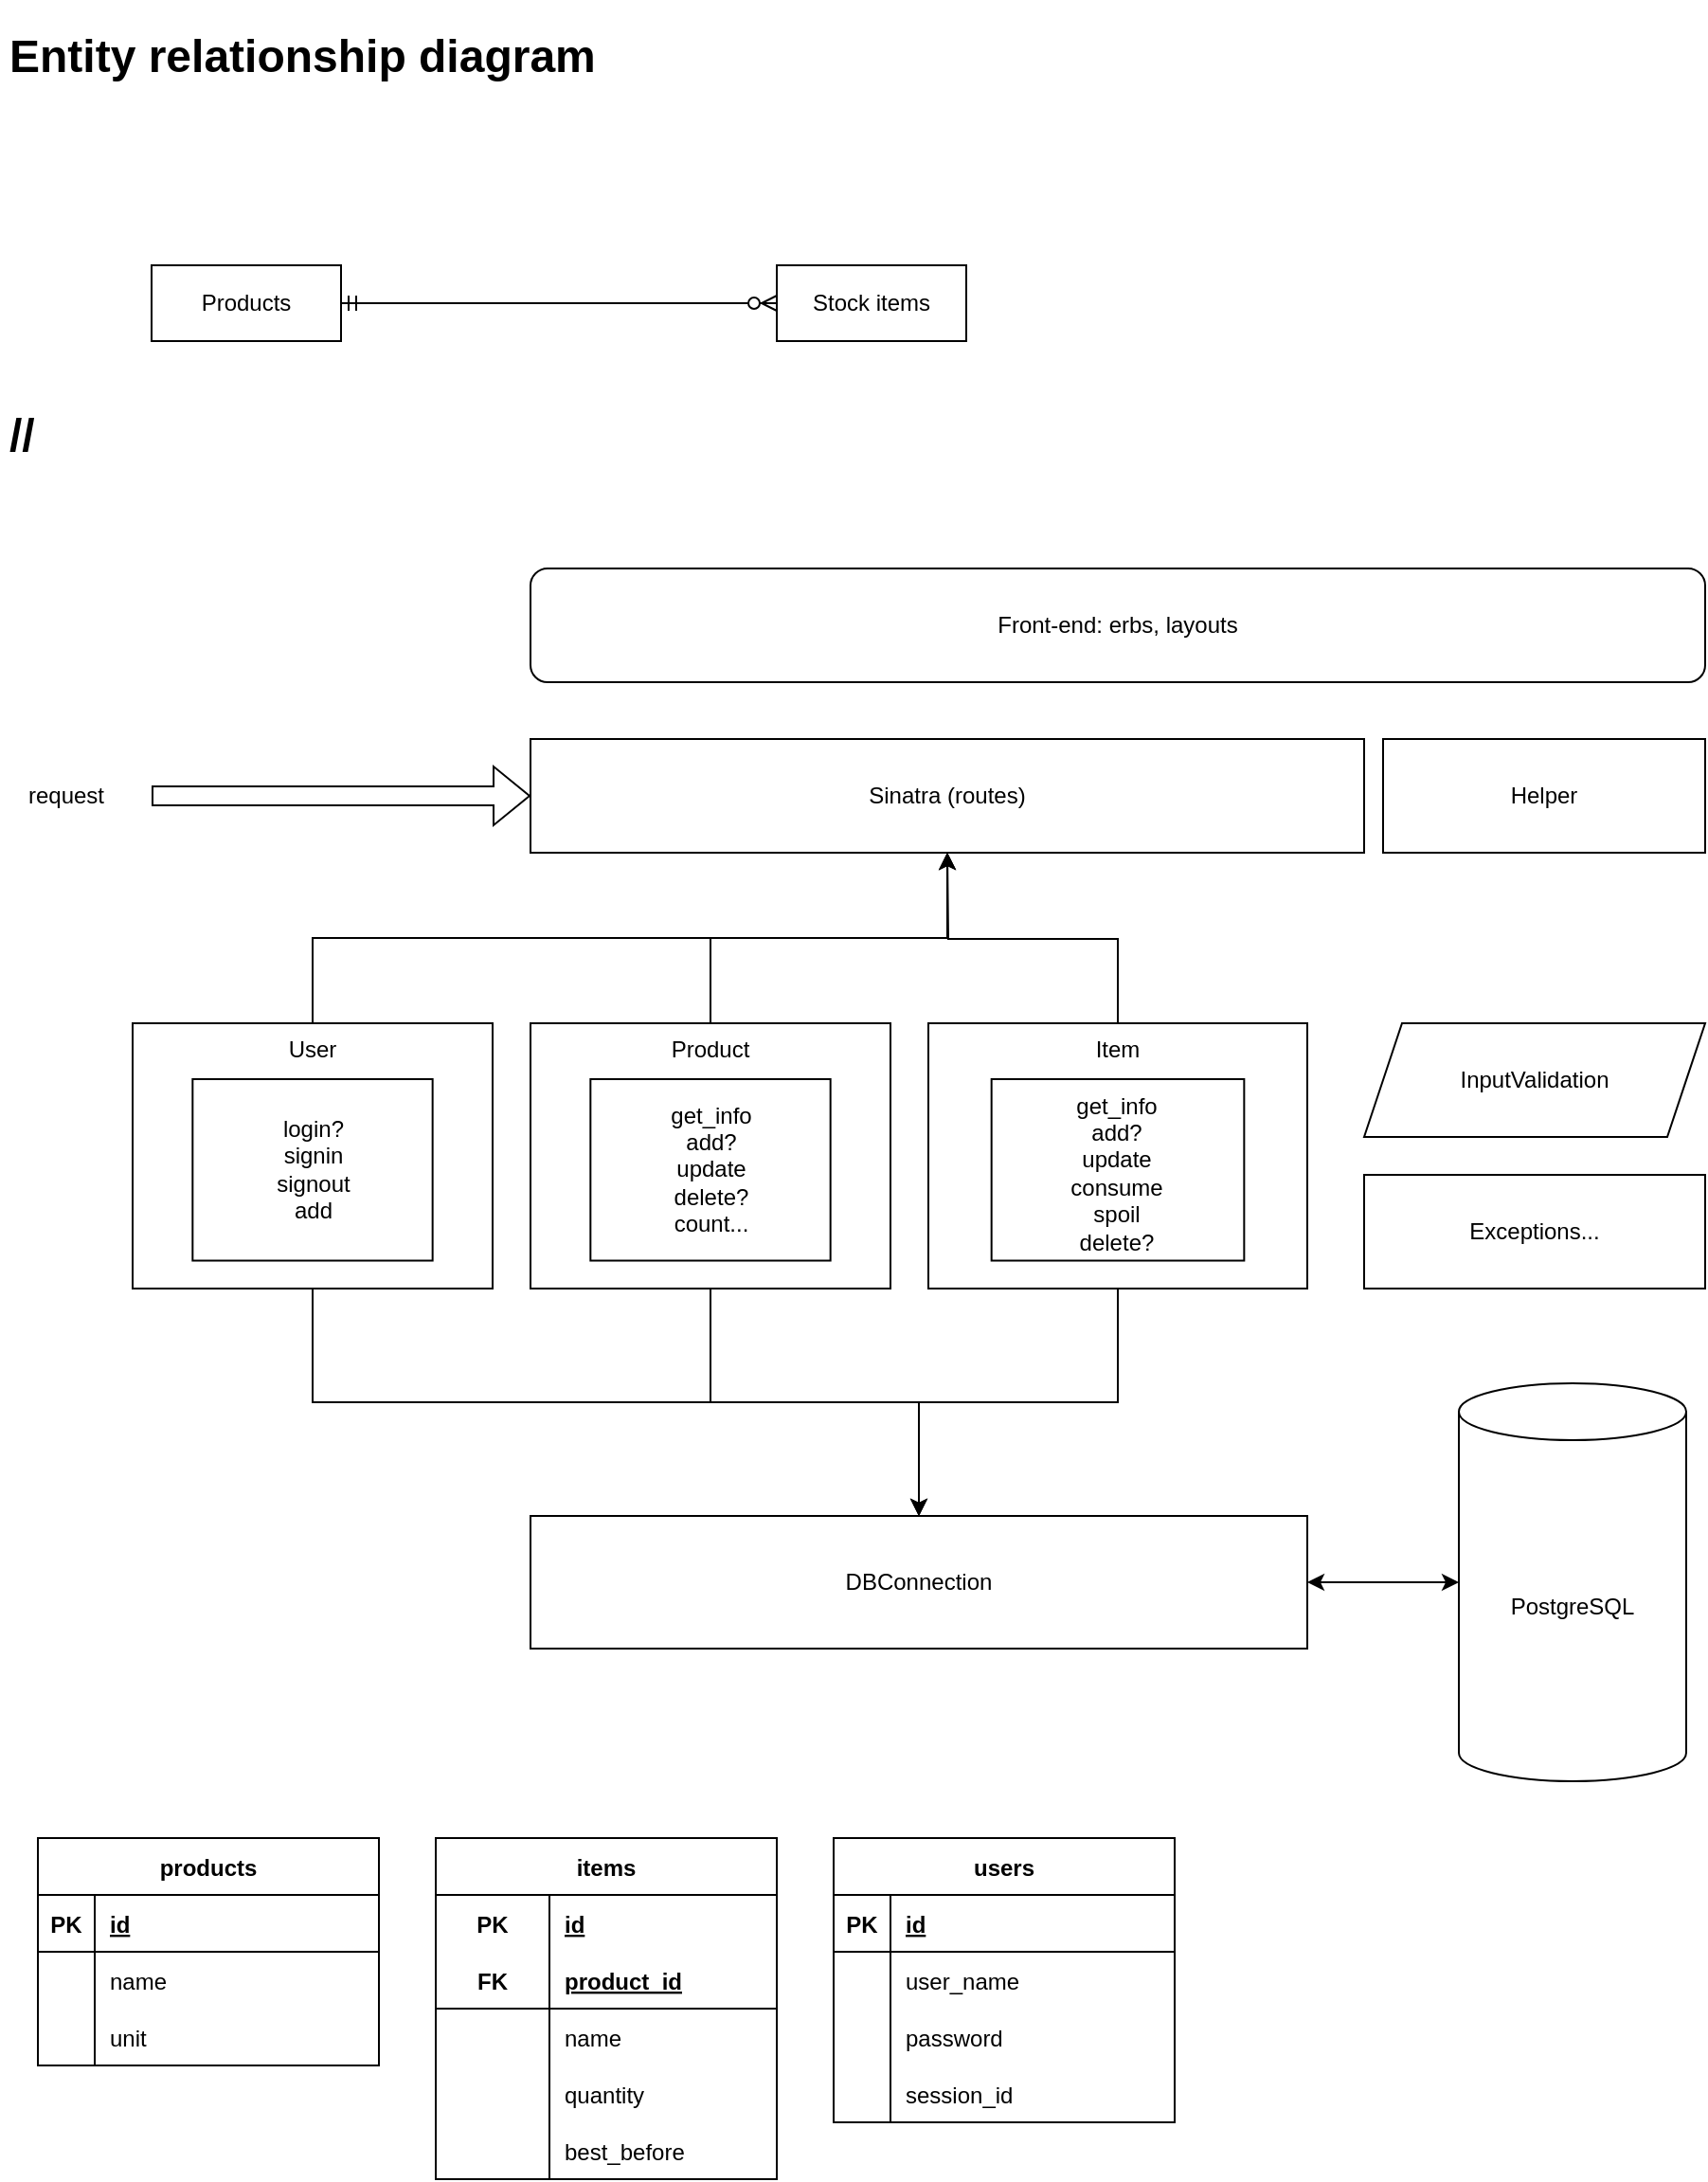 <mxfile version="20.2.0" type="github">
  <diagram id="YJtudnDRysz4tKCbfBdc" name="Page-1">
    <mxGraphModel dx="1171" dy="874" grid="1" gridSize="10" guides="1" tooltips="1" connect="1" arrows="1" fold="1" page="1" pageScale="1" pageWidth="850" pageHeight="1100" math="0" shadow="0">
      <root>
        <mxCell id="0" />
        <mxCell id="1" parent="0" />
        <mxCell id="3aBRCLIFdVuNK9JlW9a6-7" value="Products" style="whiteSpace=wrap;html=1;align=center;" parent="1" vertex="1">
          <mxGeometry x="120" y="150" width="100" height="40" as="geometry" />
        </mxCell>
        <mxCell id="3aBRCLIFdVuNK9JlW9a6-8" value="Stock items" style="whiteSpace=wrap;html=1;align=center;" parent="1" vertex="1">
          <mxGeometry x="450" y="150" width="100" height="40" as="geometry" />
        </mxCell>
        <mxCell id="3aBRCLIFdVuNK9JlW9a6-9" value="&lt;h1&gt;Entity relationship diagram&lt;/h1&gt;" style="text;html=1;strokeColor=none;fillColor=none;spacing=5;spacingTop=-20;whiteSpace=wrap;overflow=hidden;rounded=0;" parent="1" vertex="1">
          <mxGeometry x="40" y="20" width="330" height="40" as="geometry" />
        </mxCell>
        <mxCell id="3aBRCLIFdVuNK9JlW9a6-11" value="" style="edgeStyle=entityRelationEdgeStyle;fontSize=12;html=1;endArrow=ERzeroToMany;startArrow=ERmandOne;rounded=0;exitX=1;exitY=0.5;exitDx=0;exitDy=0;entryX=0;entryY=0.5;entryDx=0;entryDy=0;" parent="1" source="3aBRCLIFdVuNK9JlW9a6-7" target="3aBRCLIFdVuNK9JlW9a6-8" edge="1">
          <mxGeometry width="100" height="100" relative="1" as="geometry">
            <mxPoint x="300" y="270" as="sourcePoint" />
            <mxPoint x="400" y="170" as="targetPoint" />
          </mxGeometry>
        </mxCell>
        <mxCell id="3aBRCLIFdVuNK9JlW9a6-14" value="&lt;h1&gt;//&lt;br&gt;&lt;/h1&gt;" style="text;html=1;strokeColor=none;fillColor=none;spacing=5;spacingTop=-20;whiteSpace=wrap;overflow=hidden;rounded=0;" parent="1" vertex="1">
          <mxGeometry x="40" y="220" width="330" height="40" as="geometry" />
        </mxCell>
        <mxCell id="3aBRCLIFdVuNK9JlW9a6-15" value="products" style="shape=table;startSize=30;container=1;collapsible=1;childLayout=tableLayout;fixedRows=1;rowLines=0;fontStyle=1;align=center;resizeLast=1;" parent="1" vertex="1">
          <mxGeometry x="60" y="980" width="180" height="120" as="geometry" />
        </mxCell>
        <mxCell id="3aBRCLIFdVuNK9JlW9a6-16" value="" style="shape=tableRow;horizontal=0;startSize=0;swimlaneHead=0;swimlaneBody=0;fillColor=none;collapsible=0;dropTarget=0;points=[[0,0.5],[1,0.5]];portConstraint=eastwest;top=0;left=0;right=0;bottom=1;" parent="3aBRCLIFdVuNK9JlW9a6-15" vertex="1">
          <mxGeometry y="30" width="180" height="30" as="geometry" />
        </mxCell>
        <mxCell id="3aBRCLIFdVuNK9JlW9a6-17" value="PK" style="shape=partialRectangle;connectable=0;fillColor=none;top=0;left=0;bottom=0;right=0;fontStyle=1;overflow=hidden;" parent="3aBRCLIFdVuNK9JlW9a6-16" vertex="1">
          <mxGeometry width="30" height="30" as="geometry">
            <mxRectangle width="30" height="30" as="alternateBounds" />
          </mxGeometry>
        </mxCell>
        <mxCell id="3aBRCLIFdVuNK9JlW9a6-18" value="id" style="shape=partialRectangle;connectable=0;fillColor=none;top=0;left=0;bottom=0;right=0;align=left;spacingLeft=6;fontStyle=5;overflow=hidden;" parent="3aBRCLIFdVuNK9JlW9a6-16" vertex="1">
          <mxGeometry x="30" width="150" height="30" as="geometry">
            <mxRectangle width="150" height="30" as="alternateBounds" />
          </mxGeometry>
        </mxCell>
        <mxCell id="3aBRCLIFdVuNK9JlW9a6-19" value="" style="shape=tableRow;horizontal=0;startSize=0;swimlaneHead=0;swimlaneBody=0;fillColor=none;collapsible=0;dropTarget=0;points=[[0,0.5],[1,0.5]];portConstraint=eastwest;top=0;left=0;right=0;bottom=0;" parent="3aBRCLIFdVuNK9JlW9a6-15" vertex="1">
          <mxGeometry y="60" width="180" height="30" as="geometry" />
        </mxCell>
        <mxCell id="3aBRCLIFdVuNK9JlW9a6-20" value="" style="shape=partialRectangle;connectable=0;fillColor=none;top=0;left=0;bottom=0;right=0;editable=1;overflow=hidden;" parent="3aBRCLIFdVuNK9JlW9a6-19" vertex="1">
          <mxGeometry width="30" height="30" as="geometry">
            <mxRectangle width="30" height="30" as="alternateBounds" />
          </mxGeometry>
        </mxCell>
        <mxCell id="3aBRCLIFdVuNK9JlW9a6-21" value="name" style="shape=partialRectangle;connectable=0;fillColor=none;top=0;left=0;bottom=0;right=0;align=left;spacingLeft=6;overflow=hidden;" parent="3aBRCLIFdVuNK9JlW9a6-19" vertex="1">
          <mxGeometry x="30" width="150" height="30" as="geometry">
            <mxRectangle width="150" height="30" as="alternateBounds" />
          </mxGeometry>
        </mxCell>
        <mxCell id="3RC820XJIQ5cU2Rqf8io-1" value="" style="shape=tableRow;horizontal=0;startSize=0;swimlaneHead=0;swimlaneBody=0;fillColor=none;collapsible=0;dropTarget=0;points=[[0,0.5],[1,0.5]];portConstraint=eastwest;top=0;left=0;right=0;bottom=0;" vertex="1" parent="3aBRCLIFdVuNK9JlW9a6-15">
          <mxGeometry y="90" width="180" height="30" as="geometry" />
        </mxCell>
        <mxCell id="3RC820XJIQ5cU2Rqf8io-2" value="" style="shape=partialRectangle;connectable=0;fillColor=none;top=0;left=0;bottom=0;right=0;editable=1;overflow=hidden;" vertex="1" parent="3RC820XJIQ5cU2Rqf8io-1">
          <mxGeometry width="30" height="30" as="geometry">
            <mxRectangle width="30" height="30" as="alternateBounds" />
          </mxGeometry>
        </mxCell>
        <mxCell id="3RC820XJIQ5cU2Rqf8io-3" value="unit" style="shape=partialRectangle;connectable=0;fillColor=none;top=0;left=0;bottom=0;right=0;align=left;spacingLeft=6;overflow=hidden;" vertex="1" parent="3RC820XJIQ5cU2Rqf8io-1">
          <mxGeometry x="30" width="150" height="30" as="geometry">
            <mxRectangle width="150" height="30" as="alternateBounds" />
          </mxGeometry>
        </mxCell>
        <mxCell id="3aBRCLIFdVuNK9JlW9a6-35" value="items" style="shape=table;startSize=30;container=1;collapsible=1;childLayout=tableLayout;fixedRows=1;rowLines=0;fontStyle=1;align=center;resizeLast=1;" parent="1" vertex="1">
          <mxGeometry x="270" y="980" width="180" height="180" as="geometry" />
        </mxCell>
        <mxCell id="3aBRCLIFdVuNK9JlW9a6-36" value="" style="shape=tableRow;horizontal=0;startSize=0;swimlaneHead=0;swimlaneBody=0;fillColor=none;collapsible=0;dropTarget=0;points=[[0,0.5],[1,0.5]];portConstraint=eastwest;top=0;left=0;right=0;bottom=0;" parent="3aBRCLIFdVuNK9JlW9a6-35" vertex="1">
          <mxGeometry y="30" width="180" height="30" as="geometry" />
        </mxCell>
        <mxCell id="3aBRCLIFdVuNK9JlW9a6-37" value="PK" style="shape=partialRectangle;connectable=0;fillColor=none;top=0;left=0;bottom=0;right=0;fontStyle=1;overflow=hidden;" parent="3aBRCLIFdVuNK9JlW9a6-36" vertex="1">
          <mxGeometry width="60" height="30" as="geometry">
            <mxRectangle width="60" height="30" as="alternateBounds" />
          </mxGeometry>
        </mxCell>
        <mxCell id="3aBRCLIFdVuNK9JlW9a6-38" value="id" style="shape=partialRectangle;connectable=0;fillColor=none;top=0;left=0;bottom=0;right=0;align=left;spacingLeft=6;fontStyle=5;overflow=hidden;" parent="3aBRCLIFdVuNK9JlW9a6-36" vertex="1">
          <mxGeometry x="60" width="120" height="30" as="geometry">
            <mxRectangle width="120" height="30" as="alternateBounds" />
          </mxGeometry>
        </mxCell>
        <mxCell id="3aBRCLIFdVuNK9JlW9a6-39" value="" style="shape=tableRow;horizontal=0;startSize=0;swimlaneHead=0;swimlaneBody=0;fillColor=none;collapsible=0;dropTarget=0;points=[[0,0.5],[1,0.5]];portConstraint=eastwest;top=0;left=0;right=0;bottom=1;" parent="3aBRCLIFdVuNK9JlW9a6-35" vertex="1">
          <mxGeometry y="60" width="180" height="30" as="geometry" />
        </mxCell>
        <mxCell id="3aBRCLIFdVuNK9JlW9a6-40" value="FK" style="shape=partialRectangle;connectable=0;fillColor=none;top=0;left=0;bottom=0;right=0;fontStyle=1;overflow=hidden;" parent="3aBRCLIFdVuNK9JlW9a6-39" vertex="1">
          <mxGeometry width="60" height="30" as="geometry">
            <mxRectangle width="60" height="30" as="alternateBounds" />
          </mxGeometry>
        </mxCell>
        <mxCell id="3aBRCLIFdVuNK9JlW9a6-41" value="product_id" style="shape=partialRectangle;connectable=0;fillColor=none;top=0;left=0;bottom=0;right=0;align=left;spacingLeft=6;fontStyle=5;overflow=hidden;" parent="3aBRCLIFdVuNK9JlW9a6-39" vertex="1">
          <mxGeometry x="60" width="120" height="30" as="geometry">
            <mxRectangle width="120" height="30" as="alternateBounds" />
          </mxGeometry>
        </mxCell>
        <mxCell id="3aBRCLIFdVuNK9JlW9a6-42" value="" style="shape=tableRow;horizontal=0;startSize=0;swimlaneHead=0;swimlaneBody=0;fillColor=none;collapsible=0;dropTarget=0;points=[[0,0.5],[1,0.5]];portConstraint=eastwest;top=0;left=0;right=0;bottom=0;" parent="3aBRCLIFdVuNK9JlW9a6-35" vertex="1">
          <mxGeometry y="90" width="180" height="30" as="geometry" />
        </mxCell>
        <mxCell id="3aBRCLIFdVuNK9JlW9a6-43" value="" style="shape=partialRectangle;connectable=0;fillColor=none;top=0;left=0;bottom=0;right=0;editable=1;overflow=hidden;" parent="3aBRCLIFdVuNK9JlW9a6-42" vertex="1">
          <mxGeometry width="60" height="30" as="geometry">
            <mxRectangle width="60" height="30" as="alternateBounds" />
          </mxGeometry>
        </mxCell>
        <mxCell id="3aBRCLIFdVuNK9JlW9a6-44" value="name" style="shape=partialRectangle;connectable=0;fillColor=none;top=0;left=0;bottom=0;right=0;align=left;spacingLeft=6;overflow=hidden;" parent="3aBRCLIFdVuNK9JlW9a6-42" vertex="1">
          <mxGeometry x="60" width="120" height="30" as="geometry">
            <mxRectangle width="120" height="30" as="alternateBounds" />
          </mxGeometry>
        </mxCell>
        <mxCell id="3aBRCLIFdVuNK9JlW9a6-45" value="" style="shape=tableRow;horizontal=0;startSize=0;swimlaneHead=0;swimlaneBody=0;fillColor=none;collapsible=0;dropTarget=0;points=[[0,0.5],[1,0.5]];portConstraint=eastwest;top=0;left=0;right=0;bottom=0;" parent="3aBRCLIFdVuNK9JlW9a6-35" vertex="1">
          <mxGeometry y="120" width="180" height="30" as="geometry" />
        </mxCell>
        <mxCell id="3aBRCLIFdVuNK9JlW9a6-46" value="" style="shape=partialRectangle;connectable=0;fillColor=none;top=0;left=0;bottom=0;right=0;editable=1;overflow=hidden;" parent="3aBRCLIFdVuNK9JlW9a6-45" vertex="1">
          <mxGeometry width="60" height="30" as="geometry">
            <mxRectangle width="60" height="30" as="alternateBounds" />
          </mxGeometry>
        </mxCell>
        <mxCell id="3aBRCLIFdVuNK9JlW9a6-47" value="quantity" style="shape=partialRectangle;connectable=0;fillColor=none;top=0;left=0;bottom=0;right=0;align=left;spacingLeft=6;overflow=hidden;" parent="3aBRCLIFdVuNK9JlW9a6-45" vertex="1">
          <mxGeometry x="60" width="120" height="30" as="geometry">
            <mxRectangle width="120" height="30" as="alternateBounds" />
          </mxGeometry>
        </mxCell>
        <mxCell id="3aBRCLIFdVuNK9JlW9a6-48" value="" style="shape=tableRow;horizontal=0;startSize=0;swimlaneHead=0;swimlaneBody=0;fillColor=none;collapsible=0;dropTarget=0;points=[[0,0.5],[1,0.5]];portConstraint=eastwest;top=0;left=0;right=0;bottom=0;" parent="3aBRCLIFdVuNK9JlW9a6-35" vertex="1">
          <mxGeometry y="150" width="180" height="30" as="geometry" />
        </mxCell>
        <mxCell id="3aBRCLIFdVuNK9JlW9a6-49" value="" style="shape=partialRectangle;connectable=0;fillColor=none;top=0;left=0;bottom=0;right=0;editable=1;overflow=hidden;" parent="3aBRCLIFdVuNK9JlW9a6-48" vertex="1">
          <mxGeometry width="60" height="30" as="geometry">
            <mxRectangle width="60" height="30" as="alternateBounds" />
          </mxGeometry>
        </mxCell>
        <mxCell id="3aBRCLIFdVuNK9JlW9a6-50" value="best_before" style="shape=partialRectangle;connectable=0;fillColor=none;top=0;left=0;bottom=0;right=0;align=left;spacingLeft=6;overflow=hidden;" parent="3aBRCLIFdVuNK9JlW9a6-48" vertex="1">
          <mxGeometry x="60" width="120" height="30" as="geometry">
            <mxRectangle width="120" height="30" as="alternateBounds" />
          </mxGeometry>
        </mxCell>
        <mxCell id="3aBRCLIFdVuNK9JlW9a6-68" value="users" style="shape=table;startSize=30;container=1;collapsible=1;childLayout=tableLayout;fixedRows=1;rowLines=0;fontStyle=1;align=center;resizeLast=1;" parent="1" vertex="1">
          <mxGeometry x="480" y="980" width="180" height="150" as="geometry">
            <mxRectangle x="60" y="1240" width="70" height="30" as="alternateBounds" />
          </mxGeometry>
        </mxCell>
        <mxCell id="3aBRCLIFdVuNK9JlW9a6-69" value="" style="shape=tableRow;horizontal=0;startSize=0;swimlaneHead=0;swimlaneBody=0;fillColor=none;collapsible=0;dropTarget=0;points=[[0,0.5],[1,0.5]];portConstraint=eastwest;top=0;left=0;right=0;bottom=1;" parent="3aBRCLIFdVuNK9JlW9a6-68" vertex="1">
          <mxGeometry y="30" width="180" height="30" as="geometry" />
        </mxCell>
        <mxCell id="3aBRCLIFdVuNK9JlW9a6-70" value="PK" style="shape=partialRectangle;connectable=0;fillColor=none;top=0;left=0;bottom=0;right=0;fontStyle=1;overflow=hidden;" parent="3aBRCLIFdVuNK9JlW9a6-69" vertex="1">
          <mxGeometry width="30" height="30" as="geometry">
            <mxRectangle width="30" height="30" as="alternateBounds" />
          </mxGeometry>
        </mxCell>
        <mxCell id="3aBRCLIFdVuNK9JlW9a6-71" value="id" style="shape=partialRectangle;connectable=0;fillColor=none;top=0;left=0;bottom=0;right=0;align=left;spacingLeft=6;fontStyle=5;overflow=hidden;" parent="3aBRCLIFdVuNK9JlW9a6-69" vertex="1">
          <mxGeometry x="30" width="150" height="30" as="geometry">
            <mxRectangle width="150" height="30" as="alternateBounds" />
          </mxGeometry>
        </mxCell>
        <mxCell id="3aBRCLIFdVuNK9JlW9a6-72" value="" style="shape=tableRow;horizontal=0;startSize=0;swimlaneHead=0;swimlaneBody=0;fillColor=none;collapsible=0;dropTarget=0;points=[[0,0.5],[1,0.5]];portConstraint=eastwest;top=0;left=0;right=0;bottom=0;" parent="3aBRCLIFdVuNK9JlW9a6-68" vertex="1">
          <mxGeometry y="60" width="180" height="30" as="geometry" />
        </mxCell>
        <mxCell id="3aBRCLIFdVuNK9JlW9a6-73" value="" style="shape=partialRectangle;connectable=0;fillColor=none;top=0;left=0;bottom=0;right=0;editable=1;overflow=hidden;" parent="3aBRCLIFdVuNK9JlW9a6-72" vertex="1">
          <mxGeometry width="30" height="30" as="geometry">
            <mxRectangle width="30" height="30" as="alternateBounds" />
          </mxGeometry>
        </mxCell>
        <mxCell id="3aBRCLIFdVuNK9JlW9a6-74" value="user_name" style="shape=partialRectangle;connectable=0;fillColor=none;top=0;left=0;bottom=0;right=0;align=left;spacingLeft=6;overflow=hidden;" parent="3aBRCLIFdVuNK9JlW9a6-72" vertex="1">
          <mxGeometry x="30" width="150" height="30" as="geometry">
            <mxRectangle width="150" height="30" as="alternateBounds" />
          </mxGeometry>
        </mxCell>
        <mxCell id="3aBRCLIFdVuNK9JlW9a6-75" value="" style="shape=tableRow;horizontal=0;startSize=0;swimlaneHead=0;swimlaneBody=0;fillColor=none;collapsible=0;dropTarget=0;points=[[0,0.5],[1,0.5]];portConstraint=eastwest;top=0;left=0;right=0;bottom=0;" parent="3aBRCLIFdVuNK9JlW9a6-68" vertex="1">
          <mxGeometry y="90" width="180" height="30" as="geometry" />
        </mxCell>
        <mxCell id="3aBRCLIFdVuNK9JlW9a6-76" value="" style="shape=partialRectangle;connectable=0;fillColor=none;top=0;left=0;bottom=0;right=0;editable=1;overflow=hidden;" parent="3aBRCLIFdVuNK9JlW9a6-75" vertex="1">
          <mxGeometry width="30" height="30" as="geometry">
            <mxRectangle width="30" height="30" as="alternateBounds" />
          </mxGeometry>
        </mxCell>
        <mxCell id="3aBRCLIFdVuNK9JlW9a6-77" value="password" style="shape=partialRectangle;connectable=0;fillColor=none;top=0;left=0;bottom=0;right=0;align=left;spacingLeft=6;overflow=hidden;" parent="3aBRCLIFdVuNK9JlW9a6-75" vertex="1">
          <mxGeometry x="30" width="150" height="30" as="geometry">
            <mxRectangle width="150" height="30" as="alternateBounds" />
          </mxGeometry>
        </mxCell>
        <mxCell id="3RC820XJIQ5cU2Rqf8io-44" value="" style="shape=tableRow;horizontal=0;startSize=0;swimlaneHead=0;swimlaneBody=0;fillColor=none;collapsible=0;dropTarget=0;points=[[0,0.5],[1,0.5]];portConstraint=eastwest;top=0;left=0;right=0;bottom=0;" vertex="1" parent="3aBRCLIFdVuNK9JlW9a6-68">
          <mxGeometry y="120" width="180" height="30" as="geometry" />
        </mxCell>
        <mxCell id="3RC820XJIQ5cU2Rqf8io-45" value="" style="shape=partialRectangle;connectable=0;fillColor=none;top=0;left=0;bottom=0;right=0;editable=1;overflow=hidden;" vertex="1" parent="3RC820XJIQ5cU2Rqf8io-44">
          <mxGeometry width="30" height="30" as="geometry">
            <mxRectangle width="30" height="30" as="alternateBounds" />
          </mxGeometry>
        </mxCell>
        <mxCell id="3RC820XJIQ5cU2Rqf8io-46" value="session_id" style="shape=partialRectangle;connectable=0;fillColor=none;top=0;left=0;bottom=0;right=0;align=left;spacingLeft=6;overflow=hidden;" vertex="1" parent="3RC820XJIQ5cU2Rqf8io-44">
          <mxGeometry x="30" width="150" height="30" as="geometry">
            <mxRectangle width="150" height="30" as="alternateBounds" />
          </mxGeometry>
        </mxCell>
        <mxCell id="3RC820XJIQ5cU2Rqf8io-4" value="PostgreSQL" style="shape=cylinder3;whiteSpace=wrap;html=1;boundedLbl=1;backgroundOutline=1;size=15;" vertex="1" parent="1">
          <mxGeometry x="810" y="740" width="120" height="210" as="geometry" />
        </mxCell>
        <mxCell id="3RC820XJIQ5cU2Rqf8io-6" value="Sinatra (routes)" style="rounded=0;whiteSpace=wrap;html=1;" vertex="1" parent="1">
          <mxGeometry x="320" y="400" width="440" height="60" as="geometry" />
        </mxCell>
        <mxCell id="3RC820XJIQ5cU2Rqf8io-7" value="DBConnection" style="rounded=0;whiteSpace=wrap;html=1;fontFamily=Helvetica;fontSize=12;fontColor=default;align=center;strokeColor=default;fillColor=default;" vertex="1" parent="1">
          <mxGeometry x="320" y="810" width="410" height="70" as="geometry" />
        </mxCell>
        <mxCell id="3RC820XJIQ5cU2Rqf8io-15" value="" style="endArrow=classic;startArrow=classic;html=1;rounded=0;entryX=1;entryY=0.5;entryDx=0;entryDy=0;exitX=0;exitY=0.5;exitDx=0;exitDy=0;exitPerimeter=0;" edge="1" parent="1" source="3RC820XJIQ5cU2Rqf8io-4" target="3RC820XJIQ5cU2Rqf8io-7">
          <mxGeometry width="50" height="50" relative="1" as="geometry">
            <mxPoint x="620" y="1100" as="sourcePoint" />
            <mxPoint x="670" y="1050" as="targetPoint" />
          </mxGeometry>
        </mxCell>
        <mxCell id="3RC820XJIQ5cU2Rqf8io-18" value="" style="group" vertex="1" connectable="0" parent="1">
          <mxGeometry x="320" y="550" width="190" height="140" as="geometry" />
        </mxCell>
        <mxCell id="3RC820XJIQ5cU2Rqf8io-11" value="Product" style="rounded=0;whiteSpace=wrap;html=1;fontFamily=Helvetica;fontSize=12;fontColor=default;align=center;strokeColor=default;fillColor=default;verticalAlign=top;" vertex="1" parent="3RC820XJIQ5cU2Rqf8io-18">
          <mxGeometry width="190" height="140" as="geometry" />
        </mxCell>
        <mxCell id="3RC820XJIQ5cU2Rqf8io-17" value="&lt;div&gt;get_info&lt;/div&gt;&lt;div&gt;add?&lt;br&gt;&lt;/div&gt;&lt;div&gt;update&lt;/div&gt;&lt;div&gt;delete?&lt;/div&gt;&lt;div&gt;count...&lt;br&gt;&lt;/div&gt;" style="rounded=0;whiteSpace=wrap;html=1;" vertex="1" parent="3RC820XJIQ5cU2Rqf8io-18">
          <mxGeometry x="31.667" y="29.474" width="126.667" height="95.789" as="geometry" />
        </mxCell>
        <mxCell id="3RC820XJIQ5cU2Rqf8io-19" value="Front-end: erbs, layouts" style="rounded=1;whiteSpace=wrap;html=1;fontFamily=Helvetica;fontSize=12;fontColor=default;align=center;strokeColor=default;fillColor=default;" vertex="1" parent="1">
          <mxGeometry x="320" y="310" width="620" height="60" as="geometry" />
        </mxCell>
        <mxCell id="3RC820XJIQ5cU2Rqf8io-20" value="Helper" style="rounded=0;whiteSpace=wrap;html=1;" vertex="1" parent="1">
          <mxGeometry x="770" y="400" width="170" height="60" as="geometry" />
        </mxCell>
        <mxCell id="3RC820XJIQ5cU2Rqf8io-23" value="" style="group" vertex="1" connectable="0" parent="1">
          <mxGeometry x="530" y="550" width="200" height="140" as="geometry" />
        </mxCell>
        <mxCell id="3RC820XJIQ5cU2Rqf8io-12" value="Item" style="rounded=0;whiteSpace=wrap;html=1;fontFamily=Helvetica;fontSize=12;fontColor=default;align=center;strokeColor=default;fillColor=default;verticalAlign=top;" vertex="1" parent="3RC820XJIQ5cU2Rqf8io-23">
          <mxGeometry width="200" height="140" as="geometry" />
        </mxCell>
        <mxCell id="3RC820XJIQ5cU2Rqf8io-21" value="&lt;div&gt;&lt;br&gt;&lt;/div&gt;&lt;div&gt;get_info&lt;/div&gt;&lt;div&gt;add?&lt;br&gt;&lt;/div&gt;&lt;div&gt;update&lt;/div&gt;&lt;div&gt;consume&lt;/div&gt;&lt;div&gt;spoil&lt;/div&gt;&lt;div&gt;delete?&lt;br&gt;&lt;/div&gt;" style="rounded=0;whiteSpace=wrap;html=1;verticalAlign=bottom;" vertex="1" parent="3RC820XJIQ5cU2Rqf8io-23">
          <mxGeometry x="33.333" y="29.474" width="133.333" height="95.789" as="geometry" />
        </mxCell>
        <mxCell id="3RC820XJIQ5cU2Rqf8io-29" value="" style="shape=flexArrow;endArrow=classic;html=1;rounded=0;entryX=0;entryY=0.5;entryDx=0;entryDy=0;" edge="1" parent="1" target="3RC820XJIQ5cU2Rqf8io-6">
          <mxGeometry width="50" height="50" relative="1" as="geometry">
            <mxPoint x="120" y="430" as="sourcePoint" />
            <mxPoint x="140" y="450" as="targetPoint" />
          </mxGeometry>
        </mxCell>
        <mxCell id="3RC820XJIQ5cU2Rqf8io-31" value="request" style="text;html=1;strokeColor=none;fillColor=none;align=center;verticalAlign=middle;whiteSpace=wrap;rounded=0;" vertex="1" parent="1">
          <mxGeometry x="45" y="415" width="60" height="30" as="geometry" />
        </mxCell>
        <mxCell id="3RC820XJIQ5cU2Rqf8io-38" value="" style="group" vertex="1" connectable="0" parent="1">
          <mxGeometry x="110" y="550" width="190" height="140" as="geometry" />
        </mxCell>
        <mxCell id="3RC820XJIQ5cU2Rqf8io-39" value="User" style="rounded=0;whiteSpace=wrap;html=1;fontFamily=Helvetica;fontSize=12;fontColor=default;align=center;strokeColor=default;fillColor=default;verticalAlign=top;" vertex="1" parent="3RC820XJIQ5cU2Rqf8io-38">
          <mxGeometry width="190" height="140" as="geometry" />
        </mxCell>
        <mxCell id="3RC820XJIQ5cU2Rqf8io-40" value="&lt;div&gt;login?&lt;/div&gt;&lt;div&gt;signin&lt;/div&gt;&lt;div&gt;signout&lt;/div&gt;&lt;div&gt;add&lt;br&gt;&lt;/div&gt;" style="rounded=0;whiteSpace=wrap;html=1;" vertex="1" parent="3RC820XJIQ5cU2Rqf8io-38">
          <mxGeometry x="31.667" y="29.474" width="126.667" height="95.789" as="geometry" />
        </mxCell>
        <mxCell id="3RC820XJIQ5cU2Rqf8io-42" value="InputValidation" style="shape=parallelogram;perimeter=parallelogramPerimeter;whiteSpace=wrap;html=1;fixedSize=1;fontFamily=Helvetica;fontSize=12;fontColor=default;align=center;strokeColor=default;fillColor=default;" vertex="1" parent="1">
          <mxGeometry x="760" y="550" width="180" height="60" as="geometry" />
        </mxCell>
        <mxCell id="3RC820XJIQ5cU2Rqf8io-43" value="Exceptions..." style="rounded=0;whiteSpace=wrap;html=1;" vertex="1" parent="1">
          <mxGeometry x="760" y="630" width="180" height="60" as="geometry" />
        </mxCell>
        <mxCell id="3RC820XJIQ5cU2Rqf8io-48" style="edgeStyle=orthogonalEdgeStyle;rounded=0;orthogonalLoop=1;jettySize=auto;html=1;exitX=0.5;exitY=0;exitDx=0;exitDy=0;entryX=0.5;entryY=1;entryDx=0;entryDy=0;" edge="1" parent="1" source="3RC820XJIQ5cU2Rqf8io-11" target="3RC820XJIQ5cU2Rqf8io-6">
          <mxGeometry relative="1" as="geometry" />
        </mxCell>
        <mxCell id="3RC820XJIQ5cU2Rqf8io-49" style="edgeStyle=orthogonalEdgeStyle;rounded=0;orthogonalLoop=1;jettySize=auto;html=1;exitX=0.5;exitY=0;exitDx=0;exitDy=0;" edge="1" parent="1" source="3RC820XJIQ5cU2Rqf8io-12">
          <mxGeometry relative="1" as="geometry">
            <mxPoint x="540" y="460" as="targetPoint" />
          </mxGeometry>
        </mxCell>
        <mxCell id="3RC820XJIQ5cU2Rqf8io-50" style="edgeStyle=orthogonalEdgeStyle;rounded=0;orthogonalLoop=1;jettySize=auto;html=1;exitX=0.5;exitY=0;exitDx=0;exitDy=0;entryX=0.5;entryY=1;entryDx=0;entryDy=0;" edge="1" parent="1" source="3RC820XJIQ5cU2Rqf8io-39" target="3RC820XJIQ5cU2Rqf8io-6">
          <mxGeometry relative="1" as="geometry" />
        </mxCell>
        <mxCell id="3RC820XJIQ5cU2Rqf8io-51" style="edgeStyle=orthogonalEdgeStyle;rounded=0;orthogonalLoop=1;jettySize=auto;html=1;exitX=0.5;exitY=1;exitDx=0;exitDy=0;entryX=0.5;entryY=0;entryDx=0;entryDy=0;" edge="1" parent="1" source="3RC820XJIQ5cU2Rqf8io-39" target="3RC820XJIQ5cU2Rqf8io-7">
          <mxGeometry relative="1" as="geometry" />
        </mxCell>
        <mxCell id="3RC820XJIQ5cU2Rqf8io-53" style="edgeStyle=orthogonalEdgeStyle;rounded=0;orthogonalLoop=1;jettySize=auto;html=1;exitX=0.5;exitY=1;exitDx=0;exitDy=0;entryX=0.5;entryY=0;entryDx=0;entryDy=0;" edge="1" parent="1" source="3RC820XJIQ5cU2Rqf8io-12" target="3RC820XJIQ5cU2Rqf8io-7">
          <mxGeometry relative="1" as="geometry" />
        </mxCell>
        <mxCell id="3RC820XJIQ5cU2Rqf8io-54" style="edgeStyle=orthogonalEdgeStyle;rounded=0;orthogonalLoop=1;jettySize=auto;html=1;exitX=0.5;exitY=1;exitDx=0;exitDy=0;entryX=0.5;entryY=0;entryDx=0;entryDy=0;" edge="1" parent="1" source="3RC820XJIQ5cU2Rqf8io-11" target="3RC820XJIQ5cU2Rqf8io-7">
          <mxGeometry relative="1" as="geometry" />
        </mxCell>
      </root>
    </mxGraphModel>
  </diagram>
</mxfile>
